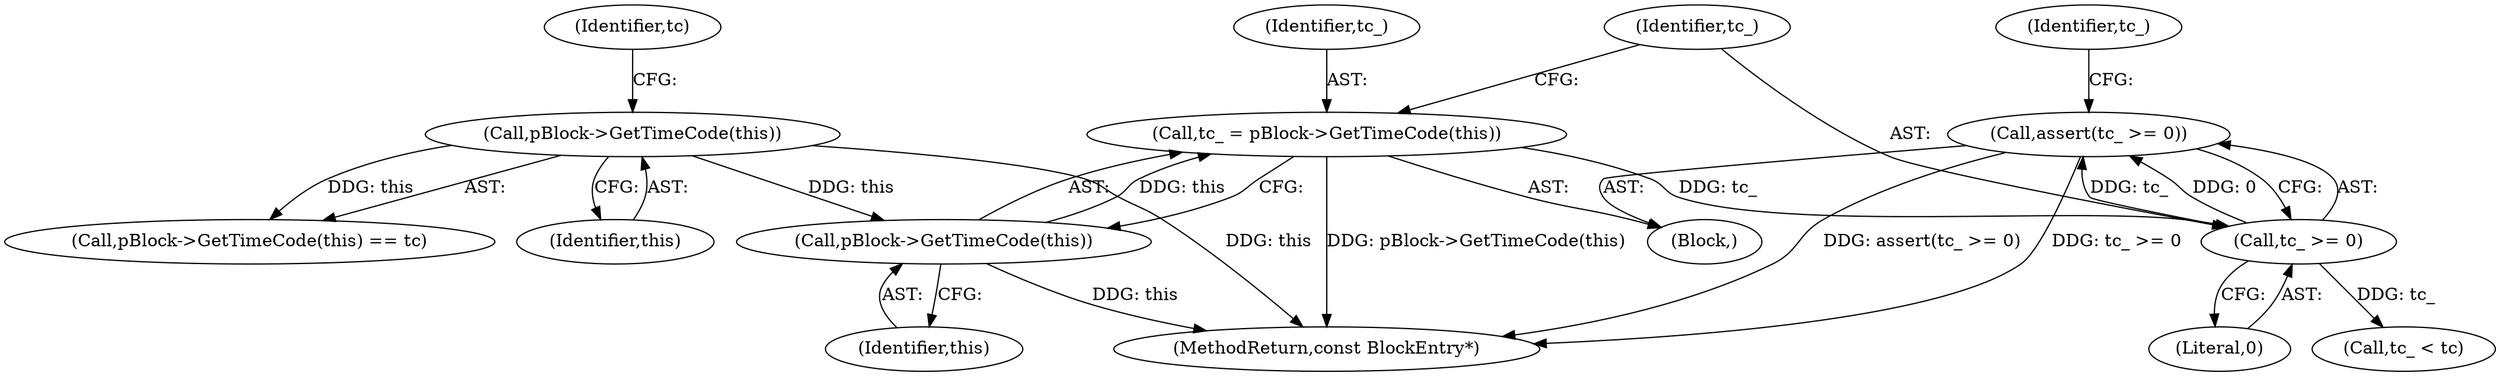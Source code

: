 digraph "0_Android_04839626ed859623901ebd3a5fd483982186b59d_78@API" {
"1000239" [label="(Call,assert(tc_ >= 0))"];
"1000240" [label="(Call,tc_ >= 0)"];
"1000235" [label="(Call,tc_ = pBlock->GetTimeCode(this))"];
"1000237" [label="(Call,pBlock->GetTimeCode(this))"];
"1000185" [label="(Call,pBlock->GetTimeCode(this))"];
"1000241" [label="(Identifier,tc_)"];
"1000244" [label="(Call,tc_ < tc)"];
"1000237" [label="(Call,pBlock->GetTimeCode(this))"];
"1000302" [label="(MethodReturn,const BlockEntry*)"];
"1000242" [label="(Literal,0)"];
"1000184" [label="(Call,pBlock->GetTimeCode(this) == tc)"];
"1000236" [label="(Identifier,tc_)"];
"1000185" [label="(Call,pBlock->GetTimeCode(this))"];
"1000187" [label="(Identifier,tc)"];
"1000245" [label="(Identifier,tc_)"];
"1000240" [label="(Call,tc_ >= 0)"];
"1000186" [label="(Identifier,this)"];
"1000238" [label="(Identifier,this)"];
"1000204" [label="(Block,)"];
"1000239" [label="(Call,assert(tc_ >= 0))"];
"1000235" [label="(Call,tc_ = pBlock->GetTimeCode(this))"];
"1000239" -> "1000204"  [label="AST: "];
"1000239" -> "1000240"  [label="CFG: "];
"1000240" -> "1000239"  [label="AST: "];
"1000245" -> "1000239"  [label="CFG: "];
"1000239" -> "1000302"  [label="DDG: assert(tc_ >= 0)"];
"1000239" -> "1000302"  [label="DDG: tc_ >= 0"];
"1000240" -> "1000239"  [label="DDG: tc_"];
"1000240" -> "1000239"  [label="DDG: 0"];
"1000240" -> "1000242"  [label="CFG: "];
"1000241" -> "1000240"  [label="AST: "];
"1000242" -> "1000240"  [label="AST: "];
"1000235" -> "1000240"  [label="DDG: tc_"];
"1000240" -> "1000244"  [label="DDG: tc_"];
"1000235" -> "1000204"  [label="AST: "];
"1000235" -> "1000237"  [label="CFG: "];
"1000236" -> "1000235"  [label="AST: "];
"1000237" -> "1000235"  [label="AST: "];
"1000241" -> "1000235"  [label="CFG: "];
"1000235" -> "1000302"  [label="DDG: pBlock->GetTimeCode(this)"];
"1000237" -> "1000235"  [label="DDG: this"];
"1000237" -> "1000238"  [label="CFG: "];
"1000238" -> "1000237"  [label="AST: "];
"1000237" -> "1000302"  [label="DDG: this"];
"1000185" -> "1000237"  [label="DDG: this"];
"1000185" -> "1000184"  [label="AST: "];
"1000185" -> "1000186"  [label="CFG: "];
"1000186" -> "1000185"  [label="AST: "];
"1000187" -> "1000185"  [label="CFG: "];
"1000185" -> "1000302"  [label="DDG: this"];
"1000185" -> "1000184"  [label="DDG: this"];
}

